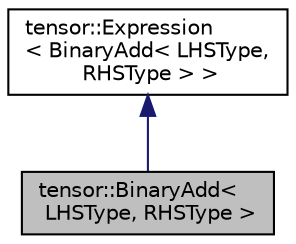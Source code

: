 digraph "tensor::BinaryAdd&lt; LHSType, RHSType &gt;"
{
  edge [fontname="Helvetica",fontsize="10",labelfontname="Helvetica",labelfontsize="10"];
  node [fontname="Helvetica",fontsize="10",shape=record];
  Node1 [label="tensor::BinaryAdd\<\l LHSType, RHSType \>",height=0.2,width=0.4,color="black", fillcolor="grey75", style="filled", fontcolor="black"];
  Node2 -> Node1 [dir="back",color="midnightblue",fontsize="10",style="solid"];
  Node2 [label="tensor::Expression\l\< BinaryAdd\< LHSType,\l RHSType \> \>",height=0.2,width=0.4,color="black", fillcolor="white", style="filled",URL="$structtensor_1_1Expression.html"];
}
